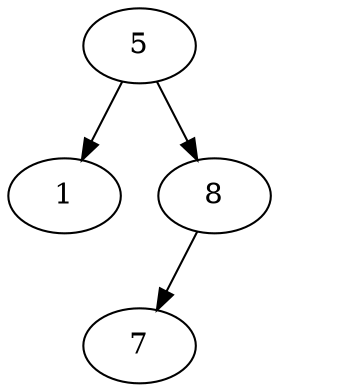 /*
 * nodes worden getoond met de naam die je geeft
 * edges met pijlen geef je in met ->
 * lege nodes moet je enkel tonen als er maar 1 kind is (anders komt die eronder ipv links/rechts)
 */
digraph G {
	1,5,7,8 [style="solid"]
	a [style="invisible"]
	5 -> 1
	5 -> 8
	8 -> 7
	8 -> a [style=invis]
}
